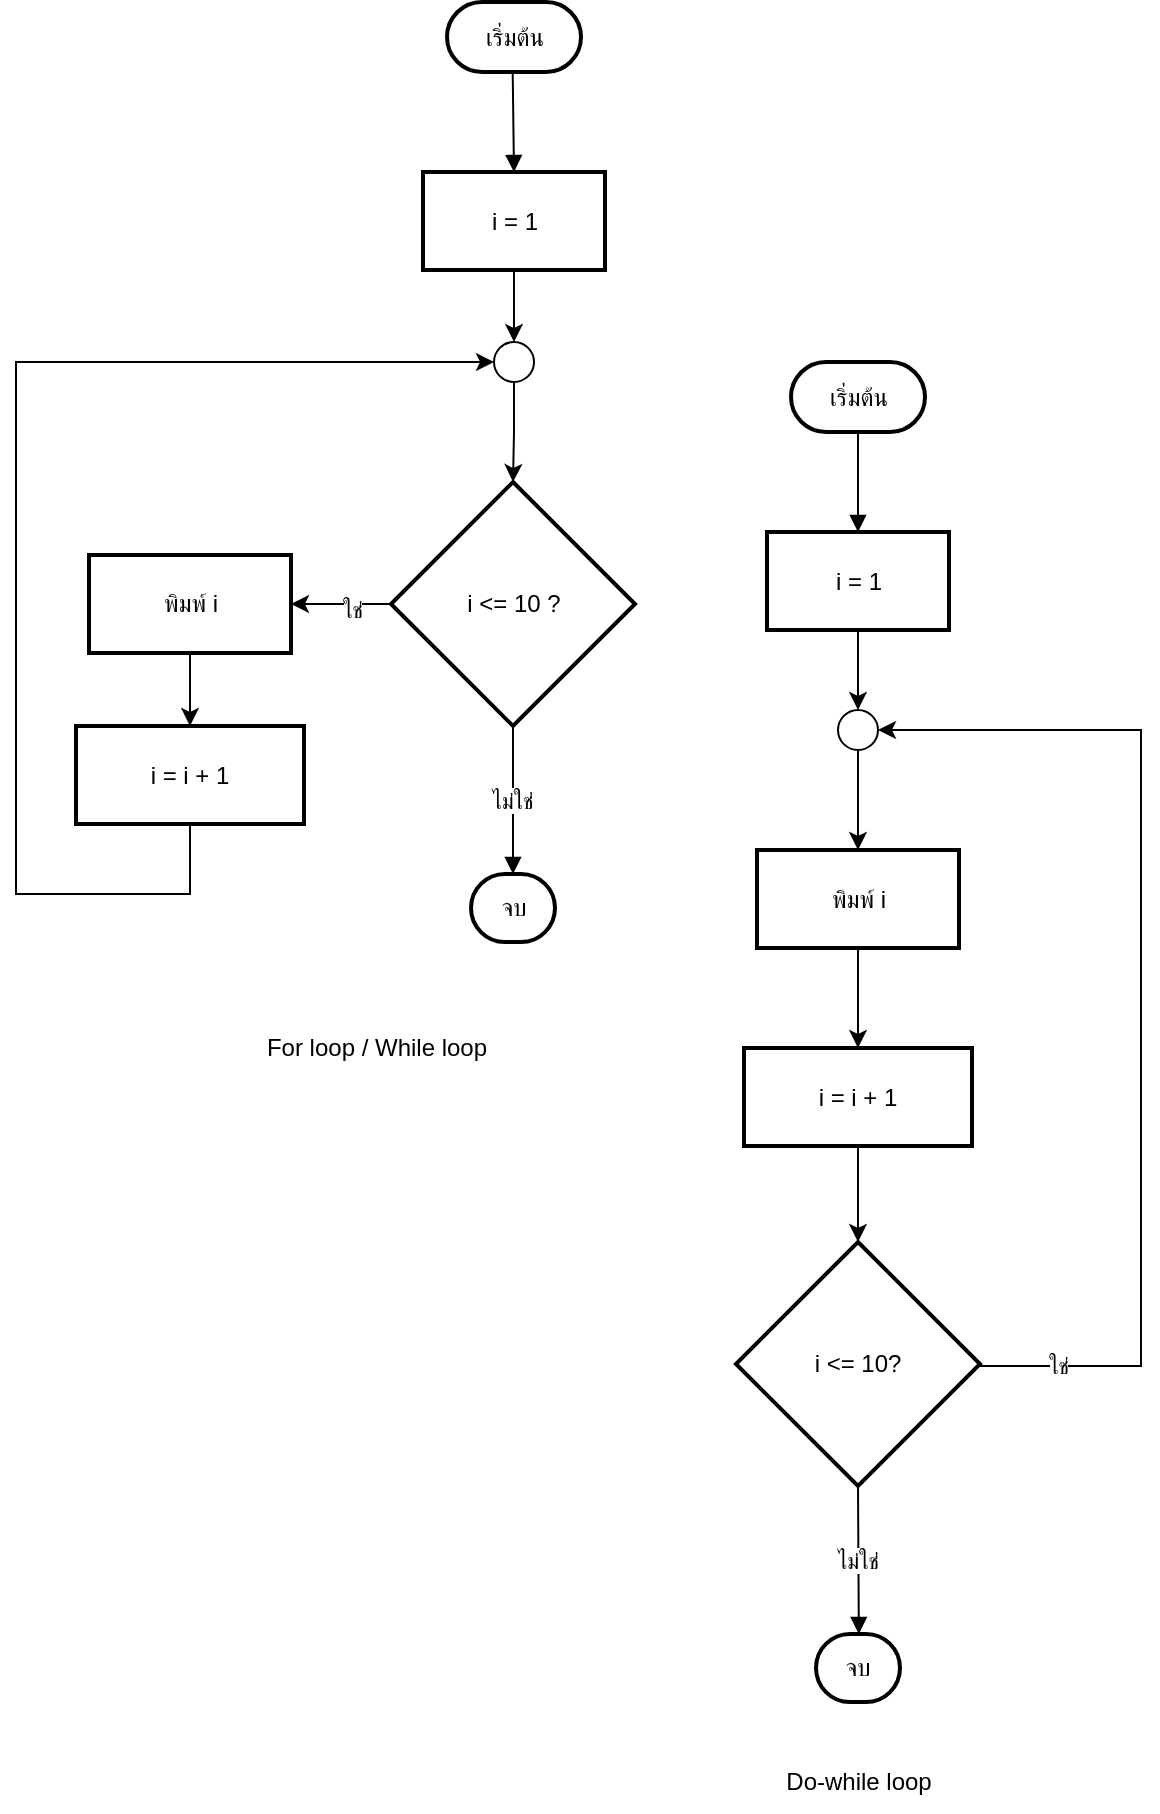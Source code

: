 <mxfile version="24.7.17" pages="2">
  <diagram name="Page-1" id="2CgEANniGbG-yen4Qxo9">
    <mxGraphModel dx="1207" dy="908" grid="1" gridSize="10" guides="1" tooltips="1" connect="1" arrows="1" fold="1" page="1" pageScale="1" pageWidth="827" pageHeight="1169" math="0" shadow="0">
      <root>
        <mxCell id="0" />
        <mxCell id="1" parent="0" />
        <mxCell id="A1bbE4Fj153XNo3_ZEfn-49" value="เริ่มต้น" style="rounded=1;whiteSpace=wrap;arcSize=50;strokeWidth=2;" vertex="1" parent="1">
          <mxGeometry x="325.5" y="132" width="67" height="35" as="geometry" />
        </mxCell>
        <mxCell id="A1bbE4Fj153XNo3_ZEfn-67" value="" style="edgeStyle=orthogonalEdgeStyle;rounded=0;orthogonalLoop=1;jettySize=auto;html=1;" edge="1" parent="1" source="A1bbE4Fj153XNo3_ZEfn-50" target="A1bbE4Fj153XNo3_ZEfn-66">
          <mxGeometry relative="1" as="geometry" />
        </mxCell>
        <mxCell id="A1bbE4Fj153XNo3_ZEfn-50" value="i = 1" style="whiteSpace=wrap;strokeWidth=2;" vertex="1" parent="1">
          <mxGeometry x="313.5" y="217" width="91" height="49" as="geometry" />
        </mxCell>
        <mxCell id="A1bbE4Fj153XNo3_ZEfn-61" value="" style="edgeStyle=orthogonalEdgeStyle;rounded=0;orthogonalLoop=1;jettySize=auto;html=1;" edge="1" parent="1" source="A1bbE4Fj153XNo3_ZEfn-51" target="A1bbE4Fj153XNo3_ZEfn-52">
          <mxGeometry relative="1" as="geometry" />
        </mxCell>
        <mxCell id="A1bbE4Fj153XNo3_ZEfn-62" value="ใช่" style="edgeLabel;html=1;align=center;verticalAlign=middle;resizable=0;points=[];" vertex="1" connectable="0" parent="A1bbE4Fj153XNo3_ZEfn-61">
          <mxGeometry x="-0.2" y="3" relative="1" as="geometry">
            <mxPoint as="offset" />
          </mxGeometry>
        </mxCell>
        <mxCell id="A1bbE4Fj153XNo3_ZEfn-51" value="i &lt;= 10 ?" style="rhombus;strokeWidth=2;whiteSpace=wrap;" vertex="1" parent="1">
          <mxGeometry x="297.5" y="372" width="122" height="122" as="geometry" />
        </mxCell>
        <mxCell id="A1bbE4Fj153XNo3_ZEfn-63" value="" style="edgeStyle=orthogonalEdgeStyle;rounded=0;orthogonalLoop=1;jettySize=auto;html=1;" edge="1" parent="1" source="A1bbE4Fj153XNo3_ZEfn-52" target="A1bbE4Fj153XNo3_ZEfn-53">
          <mxGeometry relative="1" as="geometry" />
        </mxCell>
        <mxCell id="A1bbE4Fj153XNo3_ZEfn-52" value="พิมพ์ i" style="whiteSpace=wrap;strokeWidth=2;" vertex="1" parent="1">
          <mxGeometry x="146.5" y="408.5" width="101" height="49" as="geometry" />
        </mxCell>
        <mxCell id="A1bbE4Fj153XNo3_ZEfn-64" style="edgeStyle=orthogonalEdgeStyle;rounded=0;orthogonalLoop=1;jettySize=auto;html=1;exitX=0.5;exitY=1;exitDx=0;exitDy=0;entryX=0;entryY=0.5;entryDx=0;entryDy=0;" edge="1" parent="1" source="A1bbE4Fj153XNo3_ZEfn-53" target="A1bbE4Fj153XNo3_ZEfn-66">
          <mxGeometry relative="1" as="geometry">
            <mxPoint x="80" y="358" as="targetPoint" />
            <Array as="points">
              <mxPoint x="197" y="578" />
              <mxPoint x="110" y="578" />
              <mxPoint x="110" y="312" />
            </Array>
          </mxGeometry>
        </mxCell>
        <mxCell id="A1bbE4Fj153XNo3_ZEfn-53" value="i = i + 1" style="whiteSpace=wrap;strokeWidth=2;" vertex="1" parent="1">
          <mxGeometry x="140" y="494" width="114" height="49" as="geometry" />
        </mxCell>
        <mxCell id="A1bbE4Fj153XNo3_ZEfn-54" value="จบ" style="rounded=1;whiteSpace=wrap;arcSize=50;strokeWidth=2;" vertex="1" parent="1">
          <mxGeometry x="337.5" y="568" width="42" height="34" as="geometry" />
        </mxCell>
        <mxCell id="A1bbE4Fj153XNo3_ZEfn-55" value="" style="curved=1;startArrow=none;endArrow=block;exitX=0.49;exitY=1.01;entryX=0.5;entryY=0.01;rounded=0;" edge="1" parent="1" source="A1bbE4Fj153XNo3_ZEfn-49" target="A1bbE4Fj153XNo3_ZEfn-50">
          <mxGeometry relative="1" as="geometry">
            <Array as="points" />
          </mxGeometry>
        </mxCell>
        <mxCell id="A1bbE4Fj153XNo3_ZEfn-60" value="ไม่ใช่" style="curved=1;startArrow=none;endArrow=block;exitX=0.5;exitY=1;entryX=0.5;entryY=0;rounded=0;exitDx=0;exitDy=0;entryDx=0;entryDy=0;" edge="1" parent="1" source="A1bbE4Fj153XNo3_ZEfn-51" target="A1bbE4Fj153XNo3_ZEfn-54">
          <mxGeometry relative="1" as="geometry">
            <Array as="points" />
          </mxGeometry>
        </mxCell>
        <mxCell id="A1bbE4Fj153XNo3_ZEfn-68" value="" style="edgeStyle=orthogonalEdgeStyle;rounded=0;orthogonalLoop=1;jettySize=auto;html=1;" edge="1" parent="1" source="A1bbE4Fj153XNo3_ZEfn-66" target="A1bbE4Fj153XNo3_ZEfn-51">
          <mxGeometry relative="1" as="geometry" />
        </mxCell>
        <mxCell id="A1bbE4Fj153XNo3_ZEfn-66" value="" style="ellipse;whiteSpace=wrap;html=1;aspect=fixed;" vertex="1" parent="1">
          <mxGeometry x="349.0" y="302" width="20" height="20" as="geometry" />
        </mxCell>
        <mxCell id="A1bbE4Fj153XNo3_ZEfn-69" value="For loop / While loop" style="text;html=1;align=center;verticalAlign=middle;resizable=0;points=[];autosize=1;strokeColor=none;fillColor=none;" vertex="1" parent="1">
          <mxGeometry x="225" y="640" width="130" height="30" as="geometry" />
        </mxCell>
        <mxCell id="A1bbE4Fj153XNo3_ZEfn-82" value="เริ่มต้น" style="rounded=1;whiteSpace=wrap;arcSize=50;strokeWidth=2;" vertex="1" parent="1">
          <mxGeometry x="497.5" y="312" width="67" height="35" as="geometry" />
        </mxCell>
        <mxCell id="A1bbE4Fj153XNo3_ZEfn-111" value="" style="edgeStyle=orthogonalEdgeStyle;rounded=0;orthogonalLoop=1;jettySize=auto;html=1;" edge="1" parent="1" source="A1bbE4Fj153XNo3_ZEfn-83" target="A1bbE4Fj153XNo3_ZEfn-110">
          <mxGeometry relative="1" as="geometry" />
        </mxCell>
        <mxCell id="A1bbE4Fj153XNo3_ZEfn-83" value="i = 1" style="whiteSpace=wrap;strokeWidth=2;" vertex="1" parent="1">
          <mxGeometry x="485.5" y="397" width="91" height="49" as="geometry" />
        </mxCell>
        <mxCell id="A1bbE4Fj153XNo3_ZEfn-115" value="" style="edgeStyle=orthogonalEdgeStyle;rounded=0;orthogonalLoop=1;jettySize=auto;html=1;" edge="1" parent="1" source="A1bbE4Fj153XNo3_ZEfn-84" target="A1bbE4Fj153XNo3_ZEfn-85">
          <mxGeometry relative="1" as="geometry" />
        </mxCell>
        <mxCell id="A1bbE4Fj153XNo3_ZEfn-84" value="พิมพ์ i" style="whiteSpace=wrap;strokeWidth=2;" vertex="1" parent="1">
          <mxGeometry x="480.5" y="556" width="101" height="49" as="geometry" />
        </mxCell>
        <mxCell id="A1bbE4Fj153XNo3_ZEfn-116" value="" style="edgeStyle=orthogonalEdgeStyle;rounded=0;orthogonalLoop=1;jettySize=auto;html=1;" edge="1" parent="1" source="A1bbE4Fj153XNo3_ZEfn-85" target="A1bbE4Fj153XNo3_ZEfn-86">
          <mxGeometry relative="1" as="geometry" />
        </mxCell>
        <mxCell id="A1bbE4Fj153XNo3_ZEfn-85" value="i = i + 1" style="whiteSpace=wrap;strokeWidth=2;" vertex="1" parent="1">
          <mxGeometry x="474.0" y="655" width="114" height="49" as="geometry" />
        </mxCell>
        <mxCell id="A1bbE4Fj153XNo3_ZEfn-113" style="edgeStyle=orthogonalEdgeStyle;rounded=0;orthogonalLoop=1;jettySize=auto;html=1;exitX=1;exitY=0.5;exitDx=0;exitDy=0;entryX=1;entryY=0.5;entryDx=0;entryDy=0;" edge="1" parent="1" source="A1bbE4Fj153XNo3_ZEfn-86" target="A1bbE4Fj153XNo3_ZEfn-110">
          <mxGeometry relative="1" as="geometry">
            <Array as="points">
              <mxPoint x="672.5" y="814" />
              <mxPoint x="672.5" y="496" />
            </Array>
          </mxGeometry>
        </mxCell>
        <mxCell id="A1bbE4Fj153XNo3_ZEfn-114" value="ใช่" style="edgeLabel;html=1;align=center;verticalAlign=middle;resizable=0;points=[];" vertex="1" connectable="0" parent="A1bbE4Fj153XNo3_ZEfn-113">
          <mxGeometry x="-0.852" y="-3" relative="1" as="geometry">
            <mxPoint y="-3" as="offset" />
          </mxGeometry>
        </mxCell>
        <mxCell id="A1bbE4Fj153XNo3_ZEfn-86" value="i &lt;= 10?" style="rhombus;strokeWidth=2;whiteSpace=wrap;" vertex="1" parent="1">
          <mxGeometry x="470.0" y="752" width="122" height="122" as="geometry" />
        </mxCell>
        <mxCell id="A1bbE4Fj153XNo3_ZEfn-87" value="จบ" style="rounded=1;whiteSpace=wrap;arcSize=50;strokeWidth=2;" vertex="1" parent="1">
          <mxGeometry x="510.0" y="948" width="42" height="34" as="geometry" />
        </mxCell>
        <mxCell id="A1bbE4Fj153XNo3_ZEfn-88" value="" style="curved=1;startArrow=none;endArrow=block;exitX=0.5;exitY=1.01;entryX=0.5;entryY=0.01;rounded=0;" edge="1" parent="1" source="A1bbE4Fj153XNo3_ZEfn-82" target="A1bbE4Fj153XNo3_ZEfn-83">
          <mxGeometry relative="1" as="geometry">
            <Array as="points" />
          </mxGeometry>
        </mxCell>
        <mxCell id="A1bbE4Fj153XNo3_ZEfn-93" value="ไม่ใช่" style="curved=1;startArrow=none;endArrow=block;exitX=0.5;exitY=1;entryX=0.51;entryY=0;rounded=0;" edge="1" parent="1" source="A1bbE4Fj153XNo3_ZEfn-86" target="A1bbE4Fj153XNo3_ZEfn-87">
          <mxGeometry relative="1" as="geometry">
            <Array as="points" />
          </mxGeometry>
        </mxCell>
        <mxCell id="A1bbE4Fj153XNo3_ZEfn-112" value="" style="edgeStyle=orthogonalEdgeStyle;rounded=0;orthogonalLoop=1;jettySize=auto;html=1;" edge="1" parent="1" source="A1bbE4Fj153XNo3_ZEfn-110" target="A1bbE4Fj153XNo3_ZEfn-84">
          <mxGeometry relative="1" as="geometry" />
        </mxCell>
        <mxCell id="A1bbE4Fj153XNo3_ZEfn-110" value="" style="ellipse;whiteSpace=wrap;html=1;aspect=fixed;" vertex="1" parent="1">
          <mxGeometry x="521" y="486" width="20" height="20" as="geometry" />
        </mxCell>
        <mxCell id="A1bbE4Fj153XNo3_ZEfn-117" value="Do-while loop" style="text;html=1;align=center;verticalAlign=middle;resizable=0;points=[];autosize=1;strokeColor=none;fillColor=none;" vertex="1" parent="1">
          <mxGeometry x="481.0" y="1007" width="100" height="30" as="geometry" />
        </mxCell>
      </root>
    </mxGraphModel>
  </diagram>
  <diagram id="BepNB84Fdc5shZifei0W" name="Page-2">
    <mxGraphModel dx="1865" dy="1404" grid="1" gridSize="10" guides="1" tooltips="1" connect="1" arrows="1" fold="1" page="1" pageScale="1" pageWidth="827" pageHeight="1169" math="0" shadow="0">
      <root>
        <mxCell id="0" />
        <mxCell id="1" parent="0" />
        <mxCell id="7_yp6-IpqkFsHFCUdNAO-2" value="" style="edgeStyle=orthogonalEdgeStyle;rounded=0;orthogonalLoop=1;jettySize=auto;html=1;" edge="1" parent="1" source="I65x0SsqA7eCXGWW3xcP-32" target="7_yp6-IpqkFsHFCUdNAO-1">
          <mxGeometry relative="1" as="geometry" />
        </mxCell>
        <mxCell id="I65x0SsqA7eCXGWW3xcP-32" value="เริ่มต้น" style="rounded=1;whiteSpace=wrap;arcSize=50;strokeWidth=2;" vertex="1" parent="1">
          <mxGeometry x="475.5" y="254" width="67" height="35" as="geometry" />
        </mxCell>
        <mxCell id="w3ksC42nX8AFVaAnL9cT-11" value="" style="edgeStyle=orthogonalEdgeStyle;rounded=0;orthogonalLoop=1;jettySize=auto;html=1;" edge="1" parent="1" source="I65x0SsqA7eCXGWW3xcP-33" target="I65x0SsqA7eCXGWW3xcP-34">
          <mxGeometry relative="1" as="geometry" />
        </mxCell>
        <mxCell id="I65x0SsqA7eCXGWW3xcP-33" value="while(true)" style="whiteSpace=wrap;strokeWidth=2;" vertex="1" parent="1">
          <mxGeometry x="439" y="394" width="140" height="49" as="geometry" />
        </mxCell>
        <mxCell id="w3ksC42nX8AFVaAnL9cT-1" style="edgeStyle=orthogonalEdgeStyle;rounded=0;orthogonalLoop=1;jettySize=auto;html=1;exitX=0;exitY=0.5;exitDx=0;exitDy=0;" edge="1" parent="1" source="I65x0SsqA7eCXGWW3xcP-34" target="I65x0SsqA7eCXGWW3xcP-36">
          <mxGeometry relative="1" as="geometry" />
        </mxCell>
        <mxCell id="w3ksC42nX8AFVaAnL9cT-2" value="เส้นสีดำทางซ้าย" style="edgeLabel;html=1;align=center;verticalAlign=middle;resizable=0;points=[];" vertex="1" connectable="0" parent="w3ksC42nX8AFVaAnL9cT-1">
          <mxGeometry x="-0.594" y="1" relative="1" as="geometry">
            <mxPoint x="-25" y="-2" as="offset" />
          </mxGeometry>
        </mxCell>
        <mxCell id="w3ksC42nX8AFVaAnL9cT-3" style="edgeStyle=orthogonalEdgeStyle;rounded=0;orthogonalLoop=1;jettySize=auto;html=1;exitX=0;exitY=1;exitDx=0;exitDy=0;" edge="1" parent="1" source="I65x0SsqA7eCXGWW3xcP-34" target="I65x0SsqA7eCXGWW3xcP-37">
          <mxGeometry relative="1" as="geometry" />
        </mxCell>
        <mxCell id="w3ksC42nX8AFVaAnL9cT-4" value="เส้นสีดำทางขวา" style="edgeLabel;html=1;align=center;verticalAlign=middle;resizable=0;points=[];" vertex="1" connectable="0" parent="w3ksC42nX8AFVaAnL9cT-3">
          <mxGeometry x="-0.711" y="2" relative="1" as="geometry">
            <mxPoint x="-35" y="-2" as="offset" />
          </mxGeometry>
        </mxCell>
        <mxCell id="w3ksC42nX8AFVaAnL9cT-5" style="edgeStyle=orthogonalEdgeStyle;rounded=0;orthogonalLoop=1;jettySize=auto;html=1;exitX=0.5;exitY=1;exitDx=0;exitDy=0;entryX=0.5;entryY=0;entryDx=0;entryDy=0;" edge="1" parent="1" source="I65x0SsqA7eCXGWW3xcP-34" target="I65x0SsqA7eCXGWW3xcP-39">
          <mxGeometry relative="1" as="geometry" />
        </mxCell>
        <mxCell id="w3ksC42nX8AFVaAnL9cT-6" value="สีดำอยู่ตรงกลาง" style="edgeLabel;html=1;align=center;verticalAlign=middle;resizable=0;points=[];" vertex="1" connectable="0" parent="w3ksC42nX8AFVaAnL9cT-5">
          <mxGeometry x="-0.088" relative="1" as="geometry">
            <mxPoint as="offset" />
          </mxGeometry>
        </mxCell>
        <mxCell id="I65x0SsqA7eCXGWW3xcP-34" value="ตรวจจับเซ็นเซอร์&#xa;เส้นสีดำอยู่ทาง ?" style="rhombus;strokeWidth=2;whiteSpace=wrap;" vertex="1" parent="1">
          <mxGeometry x="429" y="488" width="160" height="160" as="geometry" />
        </mxCell>
        <mxCell id="w3ksC42nX8AFVaAnL9cT-8" style="edgeStyle=orthogonalEdgeStyle;rounded=0;orthogonalLoop=1;jettySize=auto;html=1;exitX=0.5;exitY=1;exitDx=0;exitDy=0;entryX=0;entryY=0.5;entryDx=0;entryDy=0;" edge="1" parent="1" source="I65x0SsqA7eCXGWW3xcP-36" target="I65x0SsqA7eCXGWW3xcP-40">
          <mxGeometry relative="1" as="geometry" />
        </mxCell>
        <mxCell id="I65x0SsqA7eCXGWW3xcP-36" value="เลี้ยวซ้าย" style="whiteSpace=wrap;strokeWidth=2;" vertex="1" parent="1">
          <mxGeometry x="110" y="744" width="120" height="51" as="geometry" />
        </mxCell>
        <mxCell id="w3ksC42nX8AFVaAnL9cT-9" value="" style="edgeStyle=orthogonalEdgeStyle;rounded=0;orthogonalLoop=1;jettySize=auto;html=1;" edge="1" parent="1" source="I65x0SsqA7eCXGWW3xcP-37" target="I65x0SsqA7eCXGWW3xcP-40">
          <mxGeometry relative="1" as="geometry" />
        </mxCell>
        <mxCell id="I65x0SsqA7eCXGWW3xcP-37" value="เลี้ยวขวา" style="whiteSpace=wrap;strokeWidth=2;" vertex="1" parent="1">
          <mxGeometry x="280" y="744" width="118" height="51" as="geometry" />
        </mxCell>
        <mxCell id="w3ksC42nX8AFVaAnL9cT-10" style="edgeStyle=orthogonalEdgeStyle;rounded=0;orthogonalLoop=1;jettySize=auto;html=1;exitX=0.5;exitY=1;exitDx=0;exitDy=0;entryX=1;entryY=0.5;entryDx=0;entryDy=0;" edge="1" parent="1" source="I65x0SsqA7eCXGWW3xcP-39" target="I65x0SsqA7eCXGWW3xcP-40">
          <mxGeometry relative="1" as="geometry" />
        </mxCell>
        <mxCell id="I65x0SsqA7eCXGWW3xcP-39" value="เดินหน้าตรงไป" style="whiteSpace=wrap;strokeWidth=2;" vertex="1" parent="1">
          <mxGeometry x="433" y="746" width="156" height="49" as="geometry" />
        </mxCell>
        <mxCell id="7_yp6-IpqkFsHFCUdNAO-4" style="edgeStyle=orthogonalEdgeStyle;rounded=0;orthogonalLoop=1;jettySize=auto;html=1;exitX=0.5;exitY=1;exitDx=0;exitDy=0;entryX=1;entryY=0.5;entryDx=0;entryDy=0;" edge="1" parent="1" source="I65x0SsqA7eCXGWW3xcP-40" target="7_yp6-IpqkFsHFCUdNAO-1">
          <mxGeometry relative="1" as="geometry">
            <Array as="points">
              <mxPoint x="337" y="880" />
              <mxPoint x="337" y="914" />
              <mxPoint x="688" y="914" />
              <mxPoint x="688" y="342" />
            </Array>
          </mxGeometry>
        </mxCell>
        <mxCell id="I65x0SsqA7eCXGWW3xcP-40" value="" style="ellipse;aspect=fixed;strokeWidth=2;whiteSpace=wrap;" vertex="1" parent="1">
          <mxGeometry x="331.5" y="865" width="15" height="15" as="geometry" />
        </mxCell>
        <mxCell id="7_yp6-IpqkFsHFCUdNAO-3" value="" style="edgeStyle=orthogonalEdgeStyle;rounded=0;orthogonalLoop=1;jettySize=auto;html=1;" edge="1" parent="1" source="7_yp6-IpqkFsHFCUdNAO-1" target="I65x0SsqA7eCXGWW3xcP-33">
          <mxGeometry relative="1" as="geometry" />
        </mxCell>
        <mxCell id="7_yp6-IpqkFsHFCUdNAO-1" value="" style="ellipse;aspect=fixed;strokeWidth=2;whiteSpace=wrap;" vertex="1" parent="1">
          <mxGeometry x="502" y="334" width="15" height="15" as="geometry" />
        </mxCell>
      </root>
    </mxGraphModel>
  </diagram>
</mxfile>
